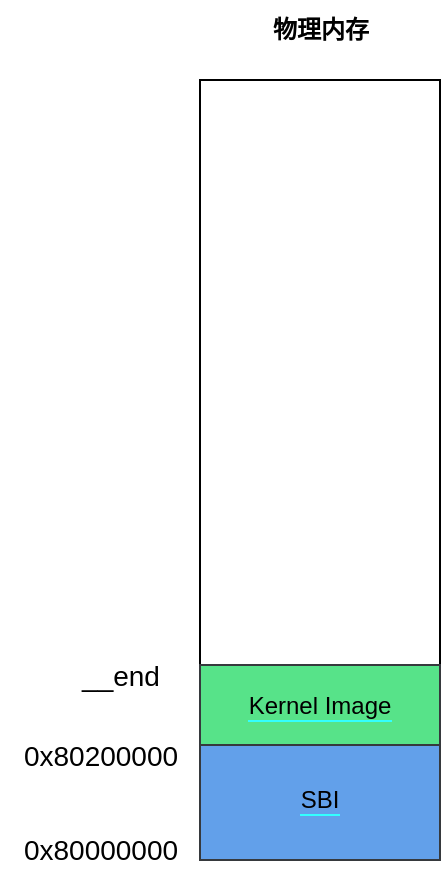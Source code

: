 <mxfile version="20.8.23" type="device"><diagram name="第 1 页" id="qV1JsSBQH6yHa5D2q8ms"><mxGraphModel dx="1221" dy="670" grid="1" gridSize="10" guides="1" tooltips="1" connect="1" arrows="1" fold="1" page="1" pageScale="1" pageWidth="827" pageHeight="1169" math="0" shadow="0"><root><mxCell id="0"/><mxCell id="1" parent="0"/><mxCell id="0j_8tZKUAsd1_GBA1MTk-1" value="" style="rounded=0;whiteSpace=wrap;html=1;labelBackgroundColor=#33FFFF;" vertex="1" parent="1"><mxGeometry x="630" y="140" width="120" height="330" as="geometry"/></mxCell><mxCell id="0j_8tZKUAsd1_GBA1MTk-2" value="&lt;span style=&quot;background-color: rgb(98, 160, 234);&quot;&gt;SBI&lt;/span&gt;" style="rounded=0;whiteSpace=wrap;html=1;labelBackgroundColor=#33FFFF;fillColor=#62a0ea;strokeColor=#36393d;" vertex="1" parent="1"><mxGeometry x="630" y="470" width="120" height="60" as="geometry"/></mxCell><mxCell id="0j_8tZKUAsd1_GBA1MTk-3" value="&lt;b&gt;物理内存&lt;/b&gt;" style="text;html=1;align=center;verticalAlign=middle;resizable=0;points=[];autosize=1;strokeColor=none;fillColor=none;" vertex="1" parent="1"><mxGeometry x="655" y="100" width="70" height="30" as="geometry"/></mxCell><mxCell id="0j_8tZKUAsd1_GBA1MTk-4" value="0x80000000" style="text;html=1;align=center;verticalAlign=middle;resizable=0;points=[];autosize=1;strokeColor=none;fillColor=none;fontSize=14;" vertex="1" parent="1"><mxGeometry x="530" y="510" width="100" height="30" as="geometry"/></mxCell><mxCell id="0j_8tZKUAsd1_GBA1MTk-5" value="0x80200000" style="text;html=1;align=center;verticalAlign=middle;resizable=0;points=[];autosize=1;strokeColor=none;fillColor=none;fontSize=14;" vertex="1" parent="1"><mxGeometry x="530" y="462.5" width="100" height="30" as="geometry"/></mxCell><mxCell id="0j_8tZKUAsd1_GBA1MTk-6" value="&lt;span style=&quot;background-color: rgb(87, 227, 137);&quot;&gt;Kernel Image&lt;/span&gt;" style="rounded=0;whiteSpace=wrap;html=1;labelBackgroundColor=#33FFFF;fillColor=#57e389;strokeColor=#36393d;" vertex="1" parent="1"><mxGeometry x="630" y="432.5" width="120" height="40" as="geometry"/></mxCell><mxCell id="0j_8tZKUAsd1_GBA1MTk-7" value="__end" style="text;html=1;align=center;verticalAlign=middle;resizable=0;points=[];autosize=1;strokeColor=none;fillColor=none;fontSize=14;" vertex="1" parent="1"><mxGeometry x="560" y="422.5" width="60" height="30" as="geometry"/></mxCell></root></mxGraphModel></diagram></mxfile>